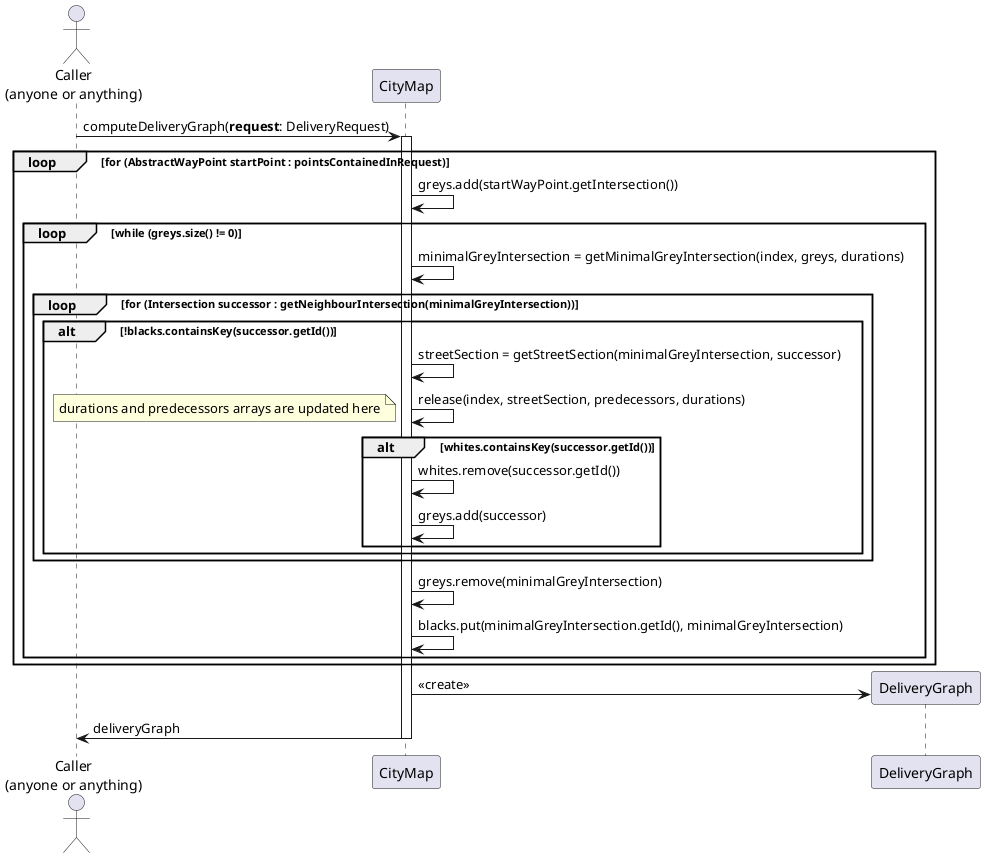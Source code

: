 @startuml
actor "Caller\n(anyone or anything)" as CPS
participant CityMap as CM
participant DeliveryGraph as DG


CPS -> CM : computeDeliveryGraph(**request**: DeliveryRequest)
activate CM
loop for (AbstractWayPoint startPoint : pointsContainedInRequest)
    CM -> CM : greys.add(startWayPoint.getIntersection())
    loop while (greys.size() != 0)
        CM -> CM : minimalGreyIntersection = getMinimalGreyIntersection(index, greys, durations)
        loop for (Intersection successor : getNeighbourIntersection(minimalGreyIntersection))
            alt !blacks.containsKey(successor.getId())
                CM -> CM : streetSection = getStreetSection(minimalGreyIntersection, successor)
                CM -> CM : release(index, streetSection, predecessors, durations)
                note left
                    durations and predecessors arrays are updated here
                end note
                alt whites.containsKey(successor.getId())
                    CM -> CM : whites.remove(successor.getId())
                    CM -> CM : greys.add(successor)
                end
            end
        end
        CM -> CM : greys.remove(minimalGreyIntersection)
        CM -> CM : blacks.put(minimalGreyIntersection.getId(), minimalGreyIntersection)
    end
end
create DG
CM -> DG : <<create>>
CPS <- CM : deliveryGraph
deactivate CM

@enduml
